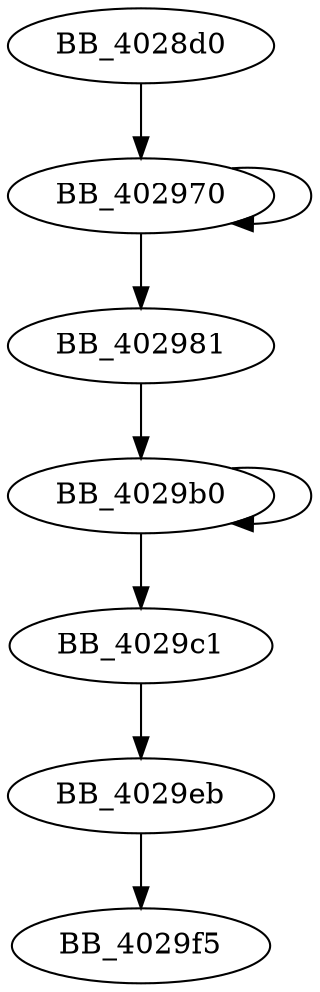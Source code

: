 DiGraph sub_4028D0{
BB_4028d0->BB_402970
BB_402970->BB_402970
BB_402970->BB_402981
BB_402981->BB_4029b0
BB_4029b0->BB_4029b0
BB_4029b0->BB_4029c1
BB_4029c1->BB_4029eb
BB_4029eb->BB_4029f5
}
